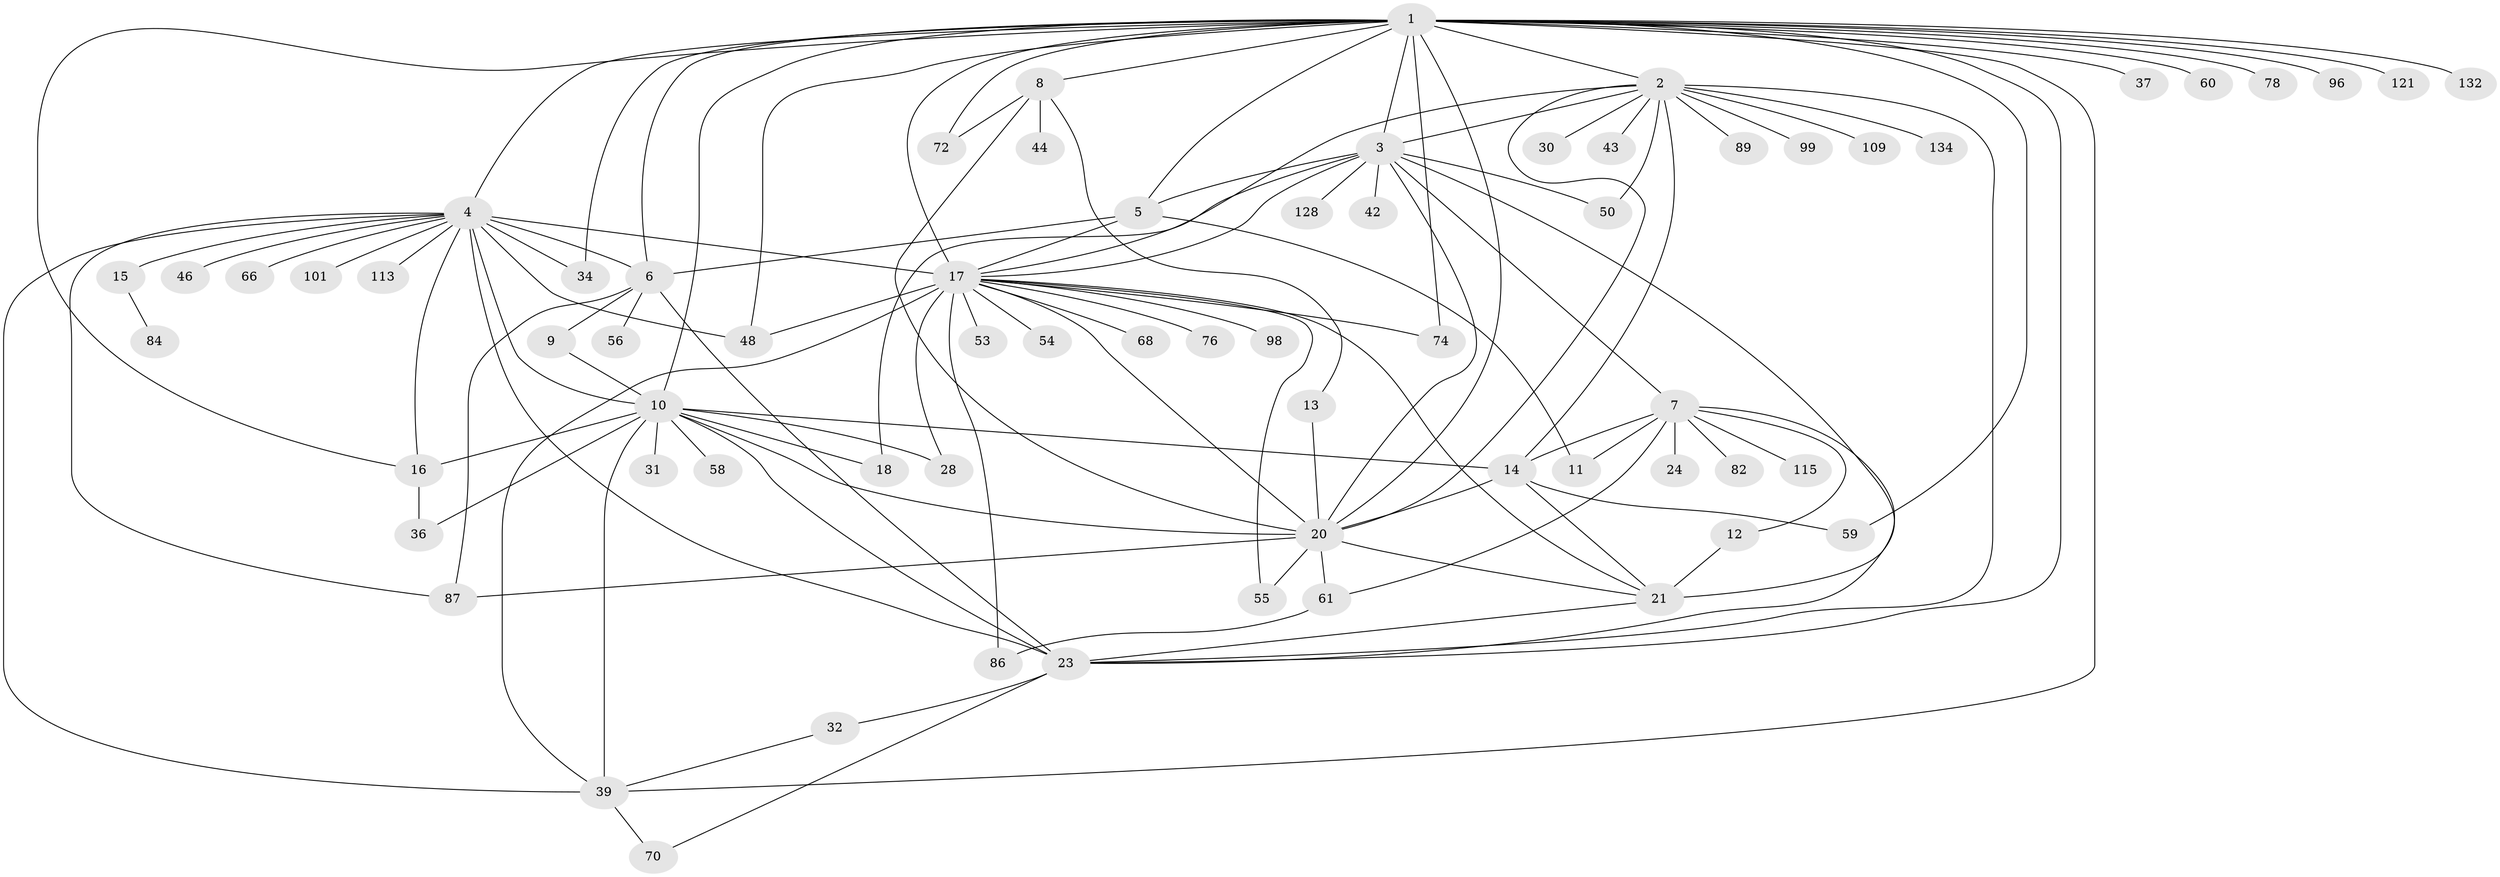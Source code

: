 // original degree distribution, {26: 0.007407407407407408, 13: 0.007407407407407408, 12: 0.007407407407407408, 17: 0.007407407407407408, 5: 0.037037037037037035, 6: 0.02962962962962963, 9: 0.007407407407407408, 3: 0.16296296296296298, 15: 0.007407407407407408, 2: 0.2, 7: 0.02962962962962963, 14: 0.007407407407407408, 10: 0.007407407407407408, 1: 0.4074074074074074, 4: 0.07407407407407407}
// Generated by graph-tools (version 1.1) at 2025/14/03/09/25 04:14:24]
// undirected, 67 vertices, 118 edges
graph export_dot {
graph [start="1"]
  node [color=gray90,style=filled];
  1;
  2;
  3;
  4;
  5;
  6 [super="+110+47"];
  7;
  8 [super="+45"];
  9 [super="+40"];
  10 [super="+38"];
  11 [super="+27+83"];
  12;
  13;
  14;
  15;
  16 [super="+26+73"];
  17 [super="+90+19"];
  18;
  20 [super="+71+33+29+79"];
  21 [super="+63"];
  23 [super="+93+25"];
  24;
  28;
  30;
  31 [super="+108"];
  32;
  34 [super="+102"];
  36;
  37;
  39 [super="+92+67"];
  42;
  43;
  44;
  46;
  48;
  50;
  53;
  54;
  55 [super="+117"];
  56;
  58;
  59 [super="+77+81"];
  60;
  61;
  66 [super="+95"];
  68;
  70;
  72;
  74 [super="+97"];
  76;
  78;
  82;
  84;
  86 [super="+106"];
  87 [super="+91"];
  89;
  96;
  98;
  99;
  101;
  109;
  113;
  115;
  121;
  128;
  132;
  134;
  1 -- 2;
  1 -- 3;
  1 -- 4;
  1 -- 5;
  1 -- 8;
  1 -- 16;
  1 -- 37;
  1 -- 39;
  1 -- 48;
  1 -- 59;
  1 -- 60;
  1 -- 72;
  1 -- 78;
  1 -- 96;
  1 -- 121;
  1 -- 132;
  1 -- 74;
  1 -- 20 [weight=2];
  1 -- 6 [weight=2];
  1 -- 17 [weight=2];
  1 -- 10;
  1 -- 34;
  1 -- 23;
  2 -- 3;
  2 -- 14;
  2 -- 30;
  2 -- 43;
  2 -- 50;
  2 -- 89;
  2 -- 99;
  2 -- 109;
  2 -- 134;
  2 -- 17;
  2 -- 20;
  2 -- 23;
  3 -- 5;
  3 -- 7;
  3 -- 18;
  3 -- 21 [weight=2];
  3 -- 42;
  3 -- 50;
  3 -- 128;
  3 -- 17;
  3 -- 20;
  4 -- 6;
  4 -- 10;
  4 -- 15;
  4 -- 34;
  4 -- 46;
  4 -- 48;
  4 -- 66;
  4 -- 101;
  4 -- 113;
  4 -- 39;
  4 -- 87;
  4 -- 16;
  4 -- 17 [weight=3];
  4 -- 23;
  5 -- 17;
  5 -- 6;
  5 -- 11;
  6 -- 9;
  6 -- 23;
  6 -- 56;
  6 -- 87;
  7 -- 11;
  7 -- 12;
  7 -- 14;
  7 -- 24;
  7 -- 61;
  7 -- 82;
  7 -- 115;
  7 -- 23;
  8 -- 13;
  8 -- 44;
  8 -- 20;
  8 -- 72;
  9 -- 10;
  10 -- 18;
  10 -- 20 [weight=3];
  10 -- 31;
  10 -- 36;
  10 -- 39 [weight=2];
  10 -- 58;
  10 -- 16 [weight=3];
  10 -- 28;
  10 -- 14;
  10 -- 23;
  12 -- 21;
  13 -- 20;
  14 -- 21;
  14 -- 59;
  14 -- 20 [weight=2];
  15 -- 84;
  16 -- 36;
  17 -- 68;
  17 -- 74;
  17 -- 76;
  17 -- 21;
  17 -- 86 [weight=2];
  17 -- 28;
  17 -- 98;
  17 -- 39 [weight=3];
  17 -- 48;
  17 -- 53;
  17 -- 54;
  17 -- 55;
  17 -- 20;
  20 -- 55;
  20 -- 61;
  20 -- 21;
  20 -- 87;
  21 -- 23;
  23 -- 32;
  23 -- 70;
  32 -- 39;
  39 -- 70;
  61 -- 86;
}
